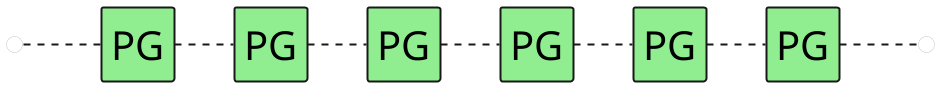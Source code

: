 @startuml

skinparam ComponentStyle rectangle
hide stereotype
left to right direction
scale 1/1

skinparam Component {
    FontSize 40
    FontColor black
    BorderThickness 2
    BackgroundColor transparent
}


skinparam Interface {
    FontSize 0
    FontColor black
    BorderThickness 0
    BackgroundColor transparent
}

skinparam ArrowThickness 2
' components:
interface "o" as head
component "PG" as c0 #LightGreen
component "PG" as c1 #LightGreen
component "PG" as c2 #LightGreen
component "PG" as c3 #LightGreen
component "PG" as c4 #LightGreen
component "PG" as c5 #LightGreen
interface "o" as tail
' layout:
head-down.c0
c0-down.c1
c1-down.c2
c2-down.c3
c3-down.c4
c4-down.c5
c5-down.tail

@enduml
